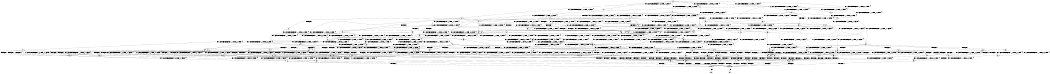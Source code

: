 digraph BCG {
size = "7, 10.5";
center = TRUE;
node [shape = circle];
0 [peripheries = 2];
0 -> 1 [label = "EX !0 !ATOMIC_EXCH_BRANCH (1, +1, TRUE, +0, 2, TRUE) !{}"];
0 -> 2 [label = "EX !2 !ATOMIC_EXCH_BRANCH (1, +0, TRUE, +0, 3, TRUE) !{}"];
0 -> 3 [label = "EX !1 !ATOMIC_EXCH_BRANCH (1, +0, TRUE, +0, 1, TRUE) !{}"];
0 -> 4 [label = "EX !0 !ATOMIC_EXCH_BRANCH (1, +1, TRUE, +0, 2, TRUE) !{}"];
0 -> 5 [label = "EX !2 !ATOMIC_EXCH_BRANCH (1, +0, TRUE, +0, 3, TRUE) !{}"];
0 -> 6 [label = "EX !1 !ATOMIC_EXCH_BRANCH (1, +0, TRUE, +0, 1, TRUE) !{}"];
1 -> 7 [label = "EX !2 !ATOMIC_EXCH_BRANCH (1, +0, TRUE, +0, 3, FALSE) !{}"];
2 -> 8 [label = "EX !0 !ATOMIC_EXCH_BRANCH (1, +1, TRUE, +0, 2, TRUE) !{}"];
3 -> 9 [label = "EX !0 !ATOMIC_EXCH_BRANCH (1, +1, TRUE, +0, 2, TRUE) !{}"];
4 -> 7 [label = "EX !2 !ATOMIC_EXCH_BRANCH (1, +0, TRUE, +0, 3, FALSE) !{}"];
4 -> 10 [label = "EX !1 !ATOMIC_EXCH_BRANCH (1, +0, TRUE, +0, 1, FALSE) !{}"];
4 -> 11 [label = "TERMINATE !0"];
4 -> 12 [label = "EX !2 !ATOMIC_EXCH_BRANCH (1, +0, TRUE, +0, 3, FALSE) !{}"];
4 -> 13 [label = "EX !1 !ATOMIC_EXCH_BRANCH (1, +0, TRUE, +0, 1, FALSE) !{}"];
4 -> 14 [label = "TERMINATE !0"];
5 -> 8 [label = "EX !0 !ATOMIC_EXCH_BRANCH (1, +1, TRUE, +0, 2, TRUE) !{}"];
5 -> 15 [label = "EX !1 !ATOMIC_EXCH_BRANCH (1, +0, TRUE, +0, 1, TRUE) !{}"];
5 -> 16 [label = "TERMINATE !2"];
5 -> 17 [label = "EX !0 !ATOMIC_EXCH_BRANCH (1, +1, TRUE, +0, 2, TRUE) !{}"];
5 -> 18 [label = "EX !1 !ATOMIC_EXCH_BRANCH (1, +0, TRUE, +0, 1, TRUE) !{}"];
5 -> 19 [label = "TERMINATE !2"];
6 -> 3 [label = "EX !1 !ATOMIC_EXCH_BRANCH (1, +0, TRUE, +0, 1, TRUE) !{}"];
6 -> 9 [label = "EX !0 !ATOMIC_EXCH_BRANCH (1, +1, TRUE, +0, 2, TRUE) !{}"];
6 -> 15 [label = "EX !2 !ATOMIC_EXCH_BRANCH (1, +0, TRUE, +0, 3, TRUE) !{}"];
6 -> 6 [label = "EX !1 !ATOMIC_EXCH_BRANCH (1, +0, TRUE, +0, 1, TRUE) !{}"];
6 -> 20 [label = "EX !0 !ATOMIC_EXCH_BRANCH (1, +1, TRUE, +0, 2, TRUE) !{}"];
6 -> 18 [label = "EX !2 !ATOMIC_EXCH_BRANCH (1, +0, TRUE, +0, 3, TRUE) !{}"];
7 -> 8 [label = "EX !2 !ATOMIC_EXCH_BRANCH (1, +1, TRUE, +0, 3, TRUE) !{}"];
8 -> 21 [label = "EX !1 !ATOMIC_EXCH_BRANCH (1, +0, TRUE, +0, 1, FALSE) !{}"];
9 -> 10 [label = "EX !1 !ATOMIC_EXCH_BRANCH (1, +0, TRUE, +0, 1, FALSE) !{}"];
10 -> 22 [label = "EX !2 !ATOMIC_EXCH_BRANCH (1, +0, TRUE, +0, 3, TRUE) !{}"];
11 -> 23 [label = "EX !2 !ATOMIC_EXCH_BRANCH (1, +0, TRUE, +0, 3, FALSE) !{}"];
12 -> 8 [label = "EX !2 !ATOMIC_EXCH_BRANCH (1, +1, TRUE, +0, 3, TRUE) !{}"];
12 -> 24 [label = "EX !1 !ATOMIC_EXCH_BRANCH (1, +0, TRUE, +0, 1, TRUE) !{}"];
12 -> 25 [label = "TERMINATE !0"];
12 -> 17 [label = "EX !2 !ATOMIC_EXCH_BRANCH (1, +1, TRUE, +0, 3, TRUE) !{}"];
12 -> 26 [label = "EX !1 !ATOMIC_EXCH_BRANCH (1, +0, TRUE, +0, 1, TRUE) !{}"];
12 -> 27 [label = "TERMINATE !0"];
13 -> 22 [label = "EX !2 !ATOMIC_EXCH_BRANCH (1, +0, TRUE, +0, 3, TRUE) !{}"];
13 -> 28 [label = "TERMINATE !0"];
13 -> 29 [label = "TERMINATE !1"];
13 -> 30 [label = "EX !2 !ATOMIC_EXCH_BRANCH (1, +0, TRUE, +0, 3, TRUE) !{}"];
13 -> 31 [label = "TERMINATE !0"];
13 -> 32 [label = "TERMINATE !1"];
14 -> 23 [label = "EX !2 !ATOMIC_EXCH_BRANCH (1, +0, TRUE, +0, 3, FALSE) !{}"];
14 -> 33 [label = "EX !1 !ATOMIC_EXCH_BRANCH (1, +0, TRUE, +0, 1, FALSE) !{}"];
14 -> 34 [label = "EX !2 !ATOMIC_EXCH_BRANCH (1, +0, TRUE, +0, 3, FALSE) !{}"];
14 -> 35 [label = "EX !1 !ATOMIC_EXCH_BRANCH (1, +0, TRUE, +0, 1, FALSE) !{}"];
15 -> 36 [label = "EX !0 !ATOMIC_EXCH_BRANCH (1, +1, TRUE, +0, 2, TRUE) !{}"];
16 -> 37 [label = "EX !0 !ATOMIC_EXCH_BRANCH (1, +1, TRUE, +0, 2, TRUE) !{}"];
17 -> 21 [label = "EX !1 !ATOMIC_EXCH_BRANCH (1, +0, TRUE, +0, 1, FALSE) !{}"];
17 -> 38 [label = "TERMINATE !0"];
17 -> 39 [label = "TERMINATE !2"];
17 -> 40 [label = "EX !1 !ATOMIC_EXCH_BRANCH (1, +0, TRUE, +0, 1, FALSE) !{}"];
17 -> 41 [label = "TERMINATE !0"];
17 -> 42 [label = "TERMINATE !2"];
18 -> 15 [label = "EX !1 !ATOMIC_EXCH_BRANCH (1, +0, TRUE, +0, 1, TRUE) !{}"];
18 -> 36 [label = "EX !0 !ATOMIC_EXCH_BRANCH (1, +1, TRUE, +0, 2, TRUE) !{}"];
18 -> 43 [label = "TERMINATE !2"];
18 -> 18 [label = "EX !1 !ATOMIC_EXCH_BRANCH (1, +0, TRUE, +0, 1, TRUE) !{}"];
18 -> 44 [label = "EX !0 !ATOMIC_EXCH_BRANCH (1, +1, TRUE, +0, 2, TRUE) !{}"];
18 -> 45 [label = "TERMINATE !2"];
19 -> 37 [label = "EX !0 !ATOMIC_EXCH_BRANCH (1, +1, TRUE, +0, 2, TRUE) !{}"];
19 -> 46 [label = "EX !1 !ATOMIC_EXCH_BRANCH (1, +0, TRUE, +0, 1, TRUE) !{}"];
19 -> 47 [label = "EX !0 !ATOMIC_EXCH_BRANCH (1, +1, TRUE, +0, 2, TRUE) !{}"];
19 -> 48 [label = "EX !1 !ATOMIC_EXCH_BRANCH (1, +0, TRUE, +0, 1, TRUE) !{}"];
20 -> 10 [label = "EX !1 !ATOMIC_EXCH_BRANCH (1, +0, TRUE, +0, 1, FALSE) !{}"];
20 -> 49 [label = "EX !2 !ATOMIC_EXCH_BRANCH (1, +0, TRUE, +0, 3, FALSE) !{}"];
20 -> 50 [label = "TERMINATE !0"];
20 -> 13 [label = "EX !1 !ATOMIC_EXCH_BRANCH (1, +0, TRUE, +0, 1, FALSE) !{}"];
20 -> 51 [label = "EX !2 !ATOMIC_EXCH_BRANCH (1, +0, TRUE, +0, 3, FALSE) !{}"];
20 -> 52 [label = "TERMINATE !0"];
21 -> 53 [label = "TERMINATE !0"];
22 -> 53 [label = "TERMINATE !0"];
23 -> 54 [label = "EX !2 !ATOMIC_EXCH_BRANCH (1, +1, TRUE, +0, 3, TRUE) !{}"];
24 -> 36 [label = "EX !2 !ATOMIC_EXCH_BRANCH (1, +1, TRUE, +0, 3, TRUE) !{}"];
25 -> 55 [label = "EX !1 !ATOMIC_EXCH_BRANCH (1, +0, TRUE, +0, 1, TRUE) !{}"];
26 -> 24 [label = "EX !1 !ATOMIC_EXCH_BRANCH (1, +0, TRUE, +0, 1, TRUE) !{}"];
26 -> 36 [label = "EX !2 !ATOMIC_EXCH_BRANCH (1, +1, TRUE, +0, 3, TRUE) !{}"];
26 -> 56 [label = "TERMINATE !0"];
26 -> 26 [label = "EX !1 !ATOMIC_EXCH_BRANCH (1, +0, TRUE, +0, 1, TRUE) !{}"];
26 -> 44 [label = "EX !2 !ATOMIC_EXCH_BRANCH (1, +1, TRUE, +0, 3, TRUE) !{}"];
26 -> 57 [label = "TERMINATE !0"];
27 -> 55 [label = "EX !1 !ATOMIC_EXCH_BRANCH (1, +0, TRUE, +0, 1, TRUE) !{}"];
27 -> 54 [label = "EX !2 !ATOMIC_EXCH_BRANCH (1, +1, TRUE, +0, 3, TRUE) !{}"];
27 -> 58 [label = "EX !1 !ATOMIC_EXCH_BRANCH (1, +0, TRUE, +0, 1, TRUE) !{}"];
27 -> 59 [label = "EX !2 !ATOMIC_EXCH_BRANCH (1, +1, TRUE, +0, 3, TRUE) !{}"];
28 -> 60 [label = "EX !2 !ATOMIC_EXCH_BRANCH (1, +0, TRUE, +0, 3, TRUE) !{}"];
29 -> 61 [label = "EX !2 !ATOMIC_EXCH_BRANCH (1, +0, TRUE, +0, 3, TRUE) !{}"];
30 -> 53 [label = "TERMINATE !0"];
30 -> 62 [label = "TERMINATE !2"];
30 -> 63 [label = "TERMINATE !1"];
30 -> 64 [label = "TERMINATE !0"];
30 -> 65 [label = "TERMINATE !2"];
30 -> 66 [label = "TERMINATE !1"];
31 -> 60 [label = "EX !2 !ATOMIC_EXCH_BRANCH (1, +0, TRUE, +0, 3, TRUE) !{}"];
31 -> 67 [label = "TERMINATE !1"];
31 -> 68 [label = "EX !2 !ATOMIC_EXCH_BRANCH (1, +0, TRUE, +0, 3, TRUE) !{}"];
31 -> 69 [label = "TERMINATE !1"];
32 -> 61 [label = "EX !2 !ATOMIC_EXCH_BRANCH (1, +0, TRUE, +0, 3, TRUE) !{}"];
32 -> 67 [label = "TERMINATE !0"];
32 -> 70 [label = "EX !2 !ATOMIC_EXCH_BRANCH (1, +0, TRUE, +0, 3, TRUE) !{}"];
32 -> 69 [label = "TERMINATE !0"];
33 -> 60 [label = "EX !2 !ATOMIC_EXCH_BRANCH (1, +0, TRUE, +0, 3, TRUE) !{}"];
34 -> 54 [label = "EX !2 !ATOMIC_EXCH_BRANCH (1, +1, TRUE, +0, 3, TRUE) !{}"];
34 -> 55 [label = "EX !1 !ATOMIC_EXCH_BRANCH (1, +0, TRUE, +0, 1, TRUE) !{}"];
34 -> 59 [label = "EX !2 !ATOMIC_EXCH_BRANCH (1, +1, TRUE, +0, 3, TRUE) !{}"];
34 -> 58 [label = "EX !1 !ATOMIC_EXCH_BRANCH (1, +0, TRUE, +0, 1, TRUE) !{}"];
35 -> 60 [label = "EX !2 !ATOMIC_EXCH_BRANCH (1, +0, TRUE, +0, 3, TRUE) !{}"];
35 -> 67 [label = "TERMINATE !1"];
35 -> 68 [label = "EX !2 !ATOMIC_EXCH_BRANCH (1, +0, TRUE, +0, 3, TRUE) !{}"];
35 -> 69 [label = "TERMINATE !1"];
36 -> 21 [label = "EX !1 !ATOMIC_EXCH_BRANCH (1, +0, TRUE, +0, 1, FALSE) !{}"];
37 -> 71 [label = "EX !1 !ATOMIC_EXCH_BRANCH (1, +0, TRUE, +0, 1, FALSE) !{}"];
38 -> 72 [label = "EX !1 !ATOMIC_EXCH_BRANCH (1, +0, TRUE, +0, 1, FALSE) !{}"];
39 -> 71 [label = "EX !1 !ATOMIC_EXCH_BRANCH (1, +0, TRUE, +0, 1, FALSE) !{}"];
40 -> 53 [label = "TERMINATE !0"];
40 -> 62 [label = "TERMINATE !2"];
40 -> 63 [label = "TERMINATE !1"];
40 -> 64 [label = "TERMINATE !0"];
40 -> 65 [label = "TERMINATE !2"];
40 -> 66 [label = "TERMINATE !1"];
41 -> 72 [label = "EX !1 !ATOMIC_EXCH_BRANCH (1, +0, TRUE, +0, 1, FALSE) !{}"];
41 -> 73 [label = "TERMINATE !2"];
41 -> 74 [label = "EX !1 !ATOMIC_EXCH_BRANCH (1, +0, TRUE, +0, 1, FALSE) !{}"];
41 -> 75 [label = "TERMINATE !2"];
42 -> 71 [label = "EX !1 !ATOMIC_EXCH_BRANCH (1, +0, TRUE, +0, 1, FALSE) !{}"];
42 -> 73 [label = "TERMINATE !0"];
42 -> 76 [label = "EX !1 !ATOMIC_EXCH_BRANCH (1, +0, TRUE, +0, 1, FALSE) !{}"];
42 -> 75 [label = "TERMINATE !0"];
43 -> 77 [label = "EX !0 !ATOMIC_EXCH_BRANCH (1, +1, TRUE, +0, 2, TRUE) !{}"];
44 -> 21 [label = "EX !1 !ATOMIC_EXCH_BRANCH (1, +0, TRUE, +0, 1, FALSE) !{}"];
44 -> 78 [label = "TERMINATE !0"];
44 -> 79 [label = "TERMINATE !2"];
44 -> 40 [label = "EX !1 !ATOMIC_EXCH_BRANCH (1, +0, TRUE, +0, 1, FALSE) !{}"];
44 -> 80 [label = "TERMINATE !0"];
44 -> 81 [label = "TERMINATE !2"];
45 -> 77 [label = "EX !0 !ATOMIC_EXCH_BRANCH (1, +1, TRUE, +0, 2, TRUE) !{}"];
45 -> 46 [label = "EX !1 !ATOMIC_EXCH_BRANCH (1, +0, TRUE, +0, 1, TRUE) !{}"];
45 -> 82 [label = "EX !0 !ATOMIC_EXCH_BRANCH (1, +1, TRUE, +0, 2, TRUE) !{}"];
45 -> 48 [label = "EX !1 !ATOMIC_EXCH_BRANCH (1, +0, TRUE, +0, 1, TRUE) !{}"];
46 -> 77 [label = "EX !0 !ATOMIC_EXCH_BRANCH (1, +1, TRUE, +0, 2, TRUE) !{}"];
47 -> 71 [label = "EX !1 !ATOMIC_EXCH_BRANCH (1, +0, TRUE, +0, 1, FALSE) !{}"];
47 -> 73 [label = "TERMINATE !0"];
47 -> 76 [label = "EX !1 !ATOMIC_EXCH_BRANCH (1, +0, TRUE, +0, 1, FALSE) !{}"];
47 -> 75 [label = "TERMINATE !0"];
48 -> 46 [label = "EX !1 !ATOMIC_EXCH_BRANCH (1, +0, TRUE, +0, 1, TRUE) !{}"];
48 -> 77 [label = "EX !0 !ATOMIC_EXCH_BRANCH (1, +1, TRUE, +0, 2, TRUE) !{}"];
48 -> 48 [label = "EX !1 !ATOMIC_EXCH_BRANCH (1, +0, TRUE, +0, 1, TRUE) !{}"];
48 -> 82 [label = "EX !0 !ATOMIC_EXCH_BRANCH (1, +1, TRUE, +0, 2, TRUE) !{}"];
49 -> 24 [label = "EX !1 !ATOMIC_EXCH_BRANCH (1, +0, TRUE, +0, 1, TRUE) !{}"];
50 -> 83 [label = "EX !2 !ATOMIC_EXCH_BRANCH (1, +0, TRUE, +0, 3, FALSE) !{}"];
51 -> 24 [label = "EX !1 !ATOMIC_EXCH_BRANCH (1, +0, TRUE, +0, 1, TRUE) !{}"];
51 -> 36 [label = "EX !2 !ATOMIC_EXCH_BRANCH (1, +1, TRUE, +0, 3, TRUE) !{}"];
51 -> 56 [label = "TERMINATE !0"];
51 -> 26 [label = "EX !1 !ATOMIC_EXCH_BRANCH (1, +0, TRUE, +0, 1, TRUE) !{}"];
51 -> 44 [label = "EX !2 !ATOMIC_EXCH_BRANCH (1, +1, TRUE, +0, 3, TRUE) !{}"];
51 -> 57 [label = "TERMINATE !0"];
52 -> 83 [label = "EX !2 !ATOMIC_EXCH_BRANCH (1, +0, TRUE, +0, 3, FALSE) !{}"];
52 -> 33 [label = "EX !1 !ATOMIC_EXCH_BRANCH (1, +0, TRUE, +0, 1, FALSE) !{}"];
52 -> 84 [label = "EX !2 !ATOMIC_EXCH_BRANCH (1, +0, TRUE, +0, 3, FALSE) !{}"];
52 -> 35 [label = "EX !1 !ATOMIC_EXCH_BRANCH (1, +0, TRUE, +0, 1, FALSE) !{}"];
53 -> 85 [label = "TERMINATE !2"];
54 -> 72 [label = "EX !1 !ATOMIC_EXCH_BRANCH (1, +0, TRUE, +0, 1, FALSE) !{}"];
55 -> 86 [label = "EX !2 !ATOMIC_EXCH_BRANCH (1, +1, TRUE, +0, 3, TRUE) !{}"];
56 -> 55 [label = "EX !1 !ATOMIC_EXCH_BRANCH (1, +0, TRUE, +0, 1, TRUE) !{}"];
57 -> 55 [label = "EX !1 !ATOMIC_EXCH_BRANCH (1, +0, TRUE, +0, 1, TRUE) !{}"];
57 -> 86 [label = "EX !2 !ATOMIC_EXCH_BRANCH (1, +1, TRUE, +0, 3, TRUE) !{}"];
57 -> 58 [label = "EX !1 !ATOMIC_EXCH_BRANCH (1, +0, TRUE, +0, 1, TRUE) !{}"];
57 -> 87 [label = "EX !2 !ATOMIC_EXCH_BRANCH (1, +1, TRUE, +0, 3, TRUE) !{}"];
58 -> 55 [label = "EX !1 !ATOMIC_EXCH_BRANCH (1, +0, TRUE, +0, 1, TRUE) !{}"];
58 -> 86 [label = "EX !2 !ATOMIC_EXCH_BRANCH (1, +1, TRUE, +0, 3, TRUE) !{}"];
58 -> 58 [label = "EX !1 !ATOMIC_EXCH_BRANCH (1, +0, TRUE, +0, 1, TRUE) !{}"];
58 -> 87 [label = "EX !2 !ATOMIC_EXCH_BRANCH (1, +1, TRUE, +0, 3, TRUE) !{}"];
59 -> 72 [label = "EX !1 !ATOMIC_EXCH_BRANCH (1, +0, TRUE, +0, 1, FALSE) !{}"];
59 -> 73 [label = "TERMINATE !2"];
59 -> 74 [label = "EX !1 !ATOMIC_EXCH_BRANCH (1, +0, TRUE, +0, 1, FALSE) !{}"];
59 -> 75 [label = "TERMINATE !2"];
60 -> 85 [label = "TERMINATE !2"];
61 -> 88 [label = "TERMINATE !0"];
62 -> 85 [label = "TERMINATE !0"];
63 -> 88 [label = "TERMINATE !0"];
64 -> 85 [label = "TERMINATE !2"];
64 -> 88 [label = "TERMINATE !1"];
64 -> 89 [label = "TERMINATE !2"];
64 -> 90 [label = "TERMINATE !1"];
65 -> 85 [label = "TERMINATE !0"];
65 -> 91 [label = "TERMINATE !1"];
65 -> 89 [label = "TERMINATE !0"];
65 -> 92 [label = "TERMINATE !1"];
66 -> 88 [label = "TERMINATE !0"];
66 -> 91 [label = "TERMINATE !2"];
66 -> 90 [label = "TERMINATE !0"];
66 -> 92 [label = "TERMINATE !2"];
67 -> 93 [label = "EX !2 !ATOMIC_EXCH_BRANCH (1, +0, TRUE, +0, 3, TRUE) !{}"];
68 -> 85 [label = "TERMINATE !2"];
68 -> 88 [label = "TERMINATE !1"];
68 -> 89 [label = "TERMINATE !2"];
68 -> 90 [label = "TERMINATE !1"];
69 -> 93 [label = "EX !2 !ATOMIC_EXCH_BRANCH (1, +0, TRUE, +0, 3, TRUE) !{}"];
69 -> 94 [label = "EX !2 !ATOMIC_EXCH_BRANCH (1, +0, TRUE, +0, 3, TRUE) !{}"];
70 -> 88 [label = "TERMINATE !0"];
70 -> 91 [label = "TERMINATE !2"];
70 -> 90 [label = "TERMINATE !0"];
70 -> 92 [label = "TERMINATE !2"];
71 -> 85 [label = "TERMINATE !0"];
72 -> 85 [label = "TERMINATE !2"];
73 -> 95 [label = "EX !1 !ATOMIC_EXCH_BRANCH (1, +0, TRUE, +0, 1, FALSE) !{}"];
74 -> 85 [label = "TERMINATE !2"];
74 -> 88 [label = "TERMINATE !1"];
74 -> 89 [label = "TERMINATE !2"];
74 -> 90 [label = "TERMINATE !1"];
75 -> 95 [label = "EX !1 !ATOMIC_EXCH_BRANCH (1, +0, TRUE, +0, 1, FALSE) !{}"];
75 -> 96 [label = "EX !1 !ATOMIC_EXCH_BRANCH (1, +0, TRUE, +0, 1, FALSE) !{}"];
76 -> 85 [label = "TERMINATE !0"];
76 -> 91 [label = "TERMINATE !1"];
76 -> 89 [label = "TERMINATE !0"];
76 -> 92 [label = "TERMINATE !1"];
77 -> 71 [label = "EX !1 !ATOMIC_EXCH_BRANCH (1, +0, TRUE, +0, 1, FALSE) !{}"];
78 -> 97 [label = "TERMINATE !2"];
79 -> 97 [label = "TERMINATE !0"];
80 -> 97 [label = "TERMINATE !2"];
80 -> 72 [label = "EX !1 !ATOMIC_EXCH_BRANCH (1, +0, TRUE, +0, 1, FALSE) !{}"];
80 -> 98 [label = "TERMINATE !2"];
80 -> 74 [label = "EX !1 !ATOMIC_EXCH_BRANCH (1, +0, TRUE, +0, 1, FALSE) !{}"];
81 -> 97 [label = "TERMINATE !0"];
81 -> 71 [label = "EX !1 !ATOMIC_EXCH_BRANCH (1, +0, TRUE, +0, 1, FALSE) !{}"];
81 -> 98 [label = "TERMINATE !0"];
81 -> 76 [label = "EX !1 !ATOMIC_EXCH_BRANCH (1, +0, TRUE, +0, 1, FALSE) !{}"];
82 -> 71 [label = "EX !1 !ATOMIC_EXCH_BRANCH (1, +0, TRUE, +0, 1, FALSE) !{}"];
82 -> 97 [label = "TERMINATE !0"];
82 -> 76 [label = "EX !1 !ATOMIC_EXCH_BRANCH (1, +0, TRUE, +0, 1, FALSE) !{}"];
82 -> 98 [label = "TERMINATE !0"];
83 -> 55 [label = "EX !1 !ATOMIC_EXCH_BRANCH (1, +0, TRUE, +0, 1, TRUE) !{}"];
84 -> 55 [label = "EX !1 !ATOMIC_EXCH_BRANCH (1, +0, TRUE, +0, 1, TRUE) !{}"];
84 -> 86 [label = "EX !2 !ATOMIC_EXCH_BRANCH (1, +1, TRUE, +0, 3, TRUE) !{}"];
84 -> 58 [label = "EX !1 !ATOMIC_EXCH_BRANCH (1, +0, TRUE, +0, 1, TRUE) !{}"];
84 -> 87 [label = "EX !2 !ATOMIC_EXCH_BRANCH (1, +1, TRUE, +0, 3, TRUE) !{}"];
85 -> 99 [label = "TERMINATE !1"];
86 -> 72 [label = "EX !1 !ATOMIC_EXCH_BRANCH (1, +0, TRUE, +0, 1, FALSE) !{}"];
87 -> 72 [label = "EX !1 !ATOMIC_EXCH_BRANCH (1, +0, TRUE, +0, 1, FALSE) !{}"];
87 -> 97 [label = "TERMINATE !2"];
87 -> 74 [label = "EX !1 !ATOMIC_EXCH_BRANCH (1, +0, TRUE, +0, 1, FALSE) !{}"];
87 -> 98 [label = "TERMINATE !2"];
88 -> 99 [label = "TERMINATE !2"];
89 -> 99 [label = "TERMINATE !1"];
89 -> 100 [label = "TERMINATE !1"];
90 -> 99 [label = "TERMINATE !2"];
90 -> 100 [label = "TERMINATE !2"];
91 -> 99 [label = "TERMINATE !0"];
92 -> 99 [label = "TERMINATE !0"];
92 -> 100 [label = "TERMINATE !0"];
93 -> 99 [label = "TERMINATE !2"];
94 -> 99 [label = "TERMINATE !2"];
94 -> 100 [label = "TERMINATE !2"];
95 -> 99 [label = "TERMINATE !1"];
96 -> 99 [label = "TERMINATE !1"];
96 -> 100 [label = "TERMINATE !1"];
97 -> 95 [label = "EX !1 !ATOMIC_EXCH_BRANCH (1, +0, TRUE, +0, 1, FALSE) !{}"];
98 -> 95 [label = "EX !1 !ATOMIC_EXCH_BRANCH (1, +0, TRUE, +0, 1, FALSE) !{}"];
98 -> 96 [label = "EX !1 !ATOMIC_EXCH_BRANCH (1, +0, TRUE, +0, 1, FALSE) !{}"];
99 -> 101 [label = "exit"];
100 -> 102 [label = "exit"];
}

